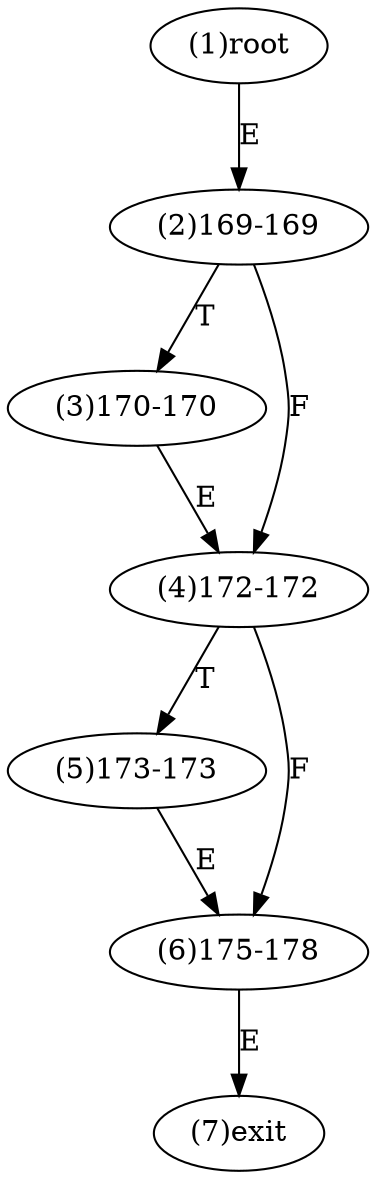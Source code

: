 digraph "" { 
1[ label="(1)root"];
2[ label="(2)169-169"];
3[ label="(3)170-170"];
4[ label="(4)172-172"];
5[ label="(5)173-173"];
6[ label="(6)175-178"];
7[ label="(7)exit"];
1->2[ label="E"];
2->4[ label="F"];
2->3[ label="T"];
3->4[ label="E"];
4->6[ label="F"];
4->5[ label="T"];
5->6[ label="E"];
6->7[ label="E"];
}
